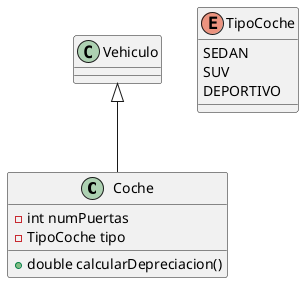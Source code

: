@startuml
class Coche extends Vehiculo {
    - int numPuertas
    - TipoCoche tipo
    + double calcularDepreciacion()
}

enum TipoCoche {
    SEDAN
    SUV
    DEPORTIVO
}
@enduml